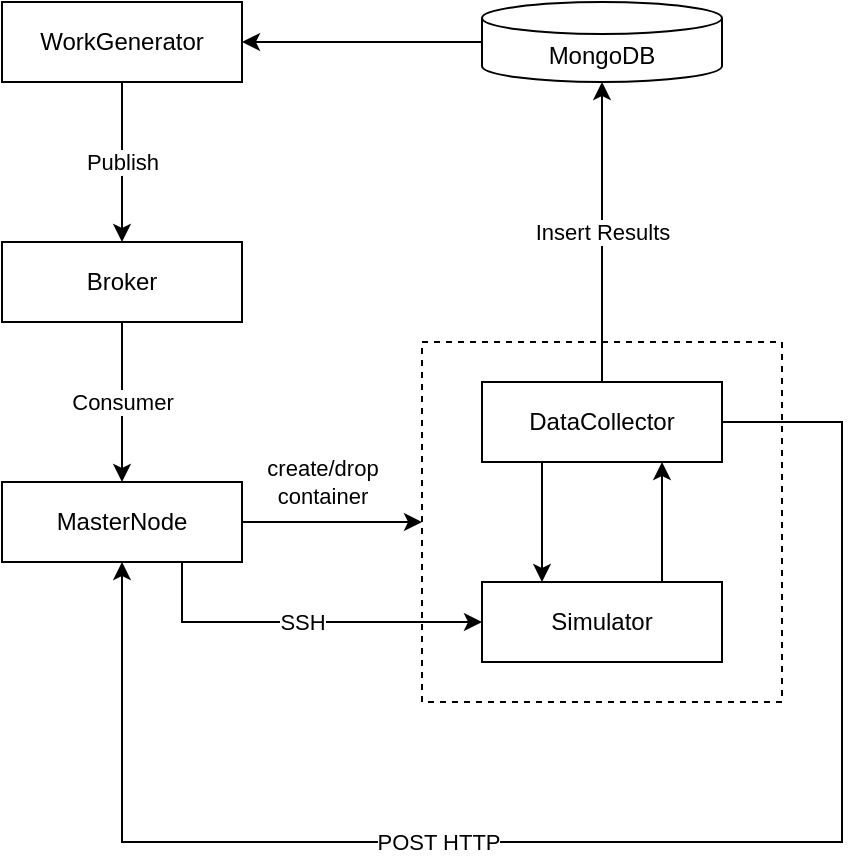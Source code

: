 <mxfile version="14.4.3" type="device"><diagram id="15053KhxD1zlTZLiZQsI" name="Página-1"><mxGraphModel dx="1240" dy="786" grid="1" gridSize="10" guides="1" tooltips="1" connect="1" arrows="1" fold="1" page="1" pageScale="1" pageWidth="827" pageHeight="583" math="0" shadow="0"><root><mxCell id="0"/><mxCell id="1" parent="0"/><mxCell id="il0NXQngzmB7bQRXQlA5-1" value="" style="rounded=0;whiteSpace=wrap;html=1;dashed=1;" vertex="1" parent="1"><mxGeometry x="413" y="252" width="180" height="180" as="geometry"/></mxCell><mxCell id="il0NXQngzmB7bQRXQlA5-2" value="Publish" style="edgeStyle=orthogonalEdgeStyle;rounded=0;orthogonalLoop=1;jettySize=auto;html=1;exitX=0.5;exitY=1;exitDx=0;exitDy=0;entryX=0.5;entryY=0;entryDx=0;entryDy=0;" edge="1" parent="1" source="il0NXQngzmB7bQRXQlA5-3" target="il0NXQngzmB7bQRXQlA5-5"><mxGeometry relative="1" as="geometry"><mxPoint as="offset"/></mxGeometry></mxCell><mxCell id="il0NXQngzmB7bQRXQlA5-3" value="WorkGenerator" style="rounded=0;whiteSpace=wrap;html=1;" vertex="1" parent="1"><mxGeometry x="203" y="82" width="120" height="40" as="geometry"/></mxCell><mxCell id="il0NXQngzmB7bQRXQlA5-4" value="Consumer" style="edgeStyle=orthogonalEdgeStyle;rounded=0;orthogonalLoop=1;jettySize=auto;html=1;exitX=0.5;exitY=1;exitDx=0;exitDy=0;entryX=0.5;entryY=0;entryDx=0;entryDy=0;" edge="1" parent="1" source="il0NXQngzmB7bQRXQlA5-5" target="il0NXQngzmB7bQRXQlA5-8"><mxGeometry relative="1" as="geometry"/></mxCell><mxCell id="il0NXQngzmB7bQRXQlA5-5" value="Broker" style="rounded=0;whiteSpace=wrap;html=1;" vertex="1" parent="1"><mxGeometry x="203" y="202" width="120" height="40" as="geometry"/></mxCell><mxCell id="il0NXQngzmB7bQRXQlA5-6" value="create/drop&lt;br&gt;container" style="edgeStyle=orthogonalEdgeStyle;rounded=0;orthogonalLoop=1;jettySize=auto;html=1;exitX=1;exitY=0.5;exitDx=0;exitDy=0;entryX=0;entryY=0.5;entryDx=0;entryDy=0;" edge="1" parent="1" source="il0NXQngzmB7bQRXQlA5-8" target="il0NXQngzmB7bQRXQlA5-1"><mxGeometry x="-0.111" y="20" relative="1" as="geometry"><mxPoint as="offset"/></mxGeometry></mxCell><mxCell id="il0NXQngzmB7bQRXQlA5-7" value="SSH" style="edgeStyle=orthogonalEdgeStyle;rounded=0;orthogonalLoop=1;jettySize=auto;html=1;exitX=0.75;exitY=1;exitDx=0;exitDy=0;entryX=0;entryY=0.5;entryDx=0;entryDy=0;" edge="1" parent="1" source="il0NXQngzmB7bQRXQlA5-8" target="il0NXQngzmB7bQRXQlA5-16"><mxGeometry relative="1" as="geometry"/></mxCell><mxCell id="il0NXQngzmB7bQRXQlA5-8" value="MasterNode" style="rounded=0;whiteSpace=wrap;html=1;" vertex="1" parent="1"><mxGeometry x="203" y="322" width="120" height="40" as="geometry"/></mxCell><mxCell id="il0NXQngzmB7bQRXQlA5-9" style="edgeStyle=orthogonalEdgeStyle;rounded=0;orthogonalLoop=1;jettySize=auto;html=1;exitX=0;exitY=0.5;exitDx=0;exitDy=0;exitPerimeter=0;" edge="1" parent="1" source="il0NXQngzmB7bQRXQlA5-10" target="il0NXQngzmB7bQRXQlA5-3"><mxGeometry relative="1" as="geometry"/></mxCell><mxCell id="il0NXQngzmB7bQRXQlA5-10" value="MongoDB" style="shape=cylinder3;whiteSpace=wrap;html=1;boundedLbl=1;backgroundOutline=1;size=8;" vertex="1" parent="1"><mxGeometry x="443" y="82" width="120" height="40" as="geometry"/></mxCell><mxCell id="il0NXQngzmB7bQRXQlA5-11" value="Insert Results" style="edgeStyle=orthogonalEdgeStyle;rounded=0;orthogonalLoop=1;jettySize=auto;html=1;exitX=0.5;exitY=0;exitDx=0;exitDy=0;entryX=0.5;entryY=1;entryDx=0;entryDy=0;entryPerimeter=0;" edge="1" parent="1" source="il0NXQngzmB7bQRXQlA5-14" target="il0NXQngzmB7bQRXQlA5-10"><mxGeometry relative="1" as="geometry"/></mxCell><mxCell id="il0NXQngzmB7bQRXQlA5-12" style="edgeStyle=orthogonalEdgeStyle;rounded=0;orthogonalLoop=1;jettySize=auto;html=1;exitX=0.25;exitY=1;exitDx=0;exitDy=0;entryX=0.25;entryY=0;entryDx=0;entryDy=0;" edge="1" parent="1" source="il0NXQngzmB7bQRXQlA5-14" target="il0NXQngzmB7bQRXQlA5-16"><mxGeometry relative="1" as="geometry"/></mxCell><mxCell id="il0NXQngzmB7bQRXQlA5-13" value="POST HTTP" style="edgeStyle=orthogonalEdgeStyle;rounded=0;orthogonalLoop=1;jettySize=auto;html=1;exitX=1;exitY=0.5;exitDx=0;exitDy=0;entryX=0.5;entryY=1;entryDx=0;entryDy=0;" edge="1" parent="1" source="il0NXQngzmB7bQRXQlA5-14" target="il0NXQngzmB7bQRXQlA5-8"><mxGeometry x="0.226" relative="1" as="geometry"><mxPoint x="333" y="502" as="targetPoint"/><Array as="points"><mxPoint x="623" y="292"/><mxPoint x="623" y="502"/><mxPoint x="263" y="502"/></Array><mxPoint as="offset"/></mxGeometry></mxCell><mxCell id="il0NXQngzmB7bQRXQlA5-14" value="DataCollector" style="rounded=0;whiteSpace=wrap;html=1;" vertex="1" parent="1"><mxGeometry x="443" y="272" width="120" height="40" as="geometry"/></mxCell><mxCell id="il0NXQngzmB7bQRXQlA5-15" style="edgeStyle=orthogonalEdgeStyle;rounded=0;orthogonalLoop=1;jettySize=auto;html=1;exitX=0.75;exitY=0;exitDx=0;exitDy=0;entryX=0.75;entryY=1;entryDx=0;entryDy=0;" edge="1" parent="1" source="il0NXQngzmB7bQRXQlA5-16" target="il0NXQngzmB7bQRXQlA5-14"><mxGeometry relative="1" as="geometry"/></mxCell><mxCell id="il0NXQngzmB7bQRXQlA5-16" value="Simulator" style="rounded=0;whiteSpace=wrap;html=1;" vertex="1" parent="1"><mxGeometry x="443" y="372" width="120" height="40" as="geometry"/></mxCell></root></mxGraphModel></diagram></mxfile>